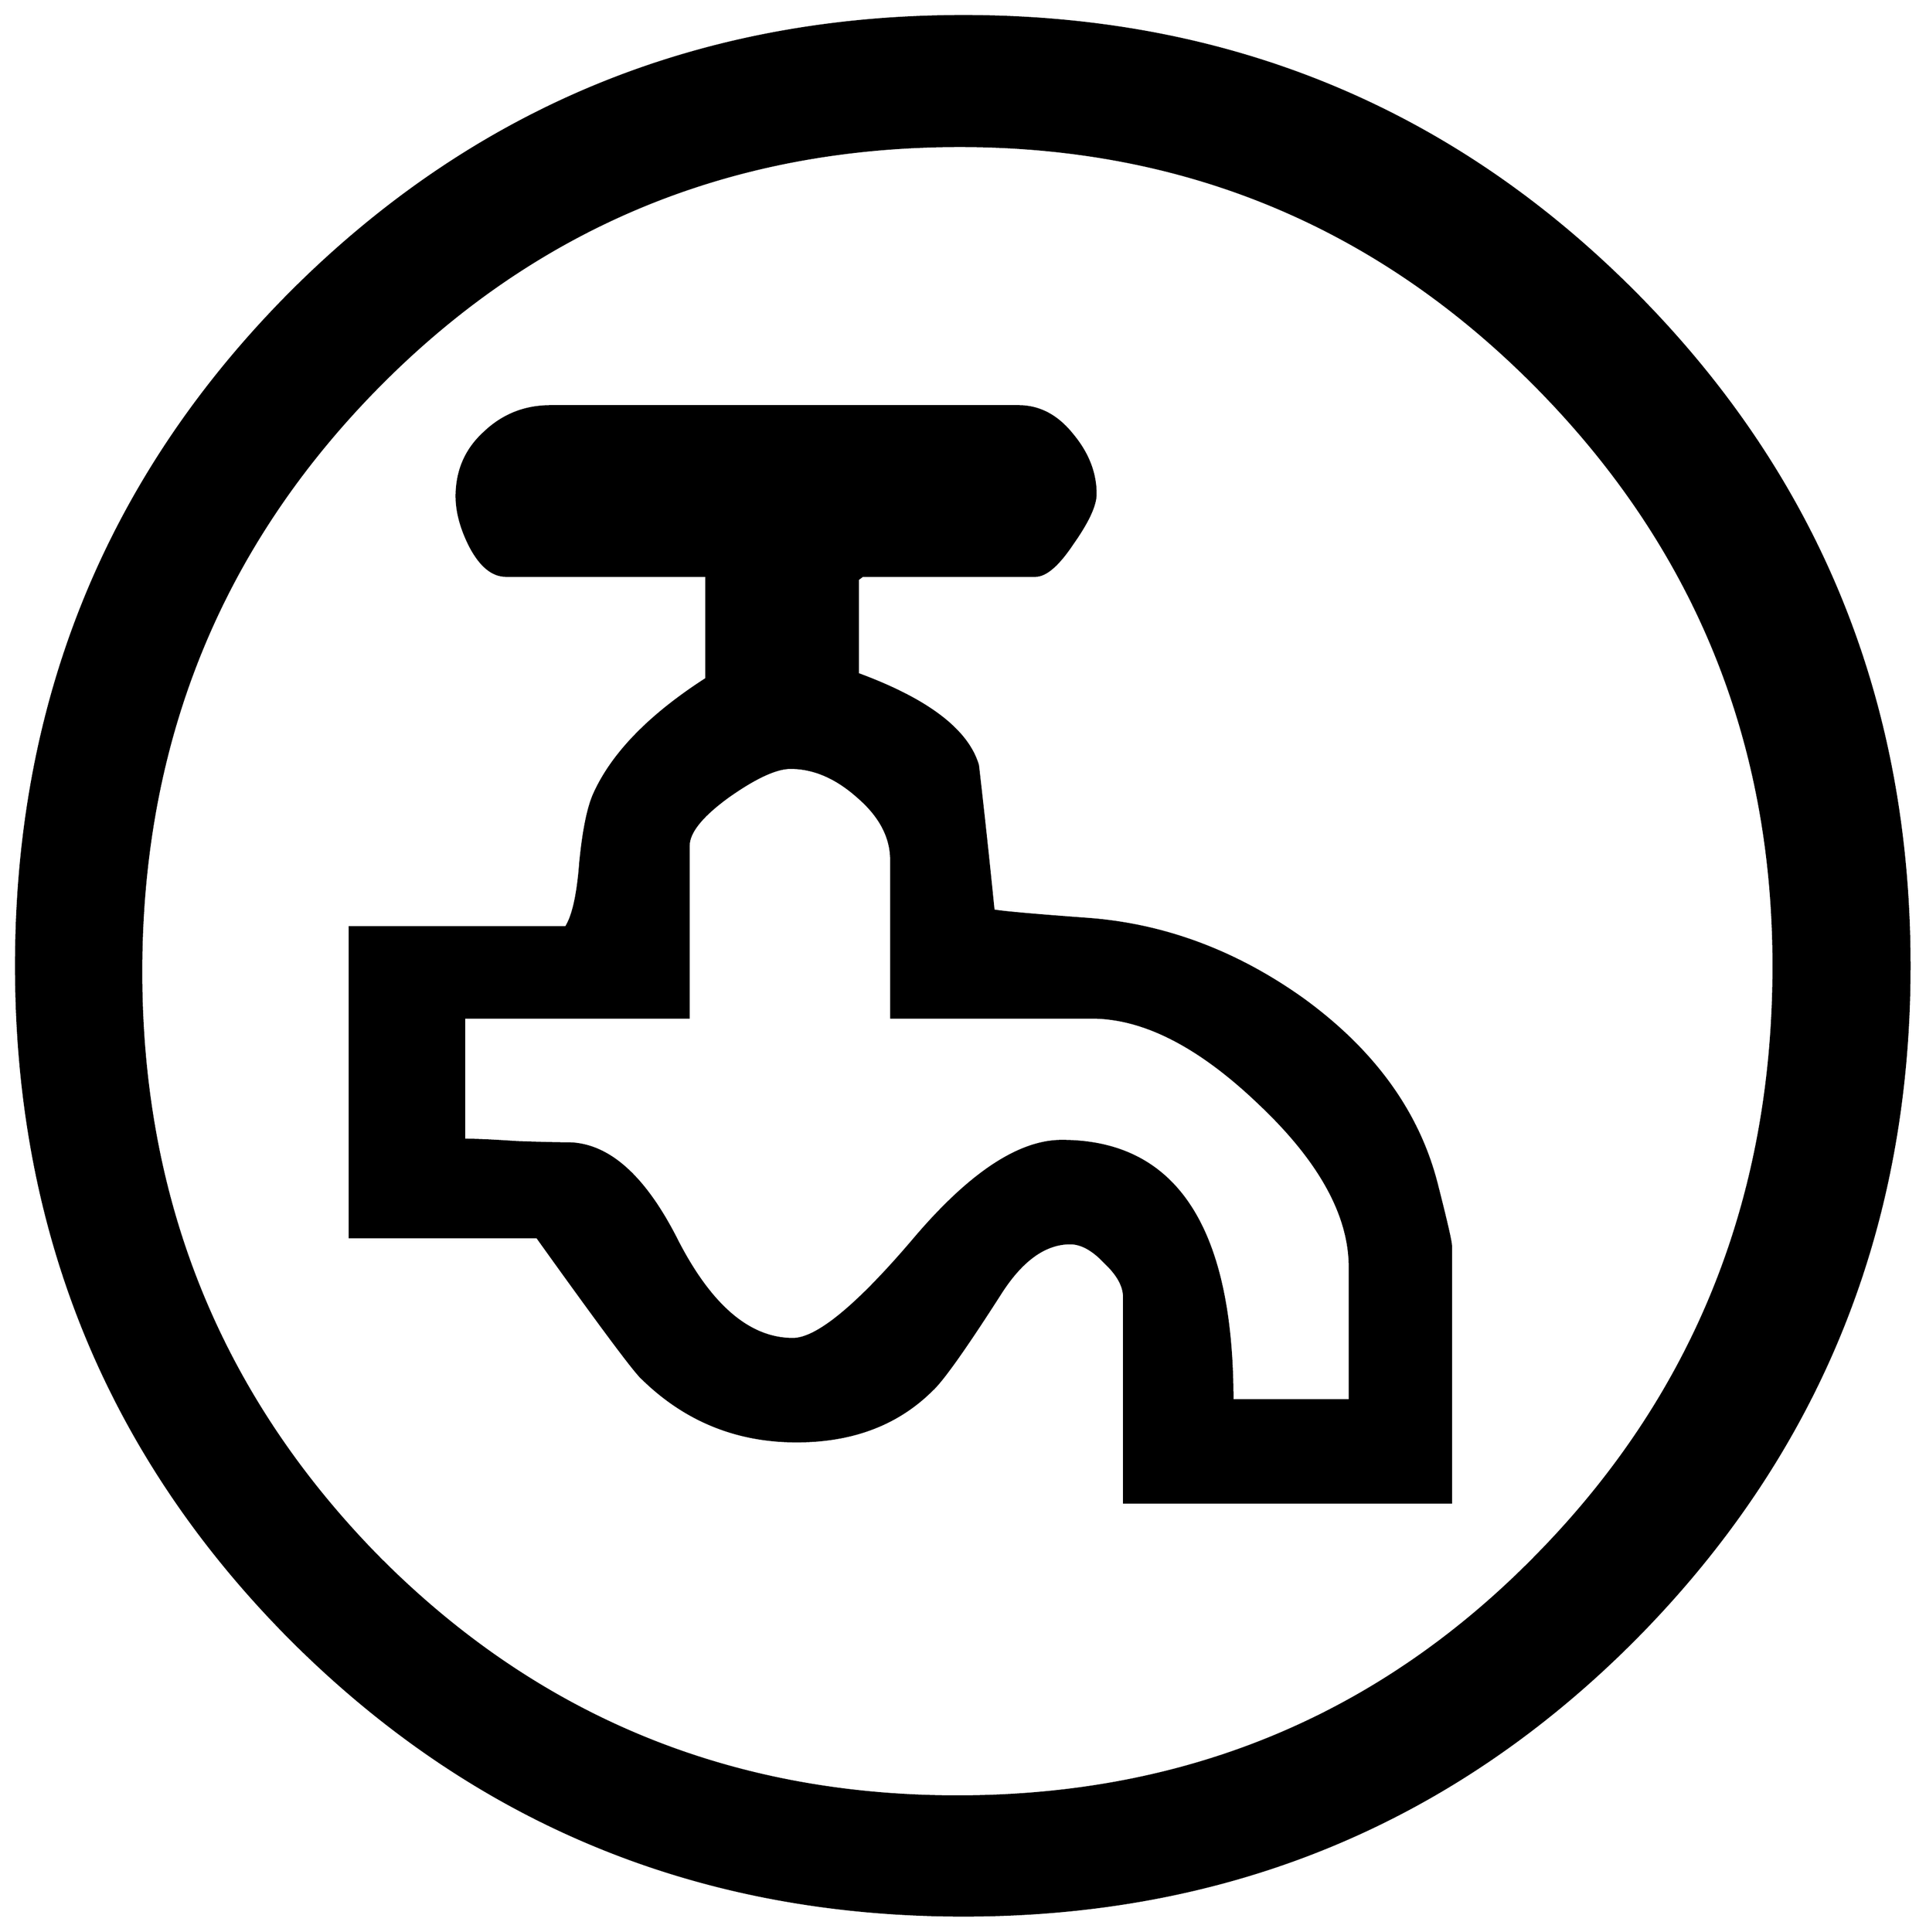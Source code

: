 


\begin{tikzpicture}[y=0.80pt, x=0.80pt, yscale=-1.0, xscale=1.0, inner sep=0pt, outer sep=0pt]
\begin{scope}[shift={(100.0,1765.0)},nonzero rule]
  \path[draw=.,fill=.,line width=1.600pt] (1659.0,-641.0) ..
    controls (1659.0,-421.0) and (1582.667,-234.0) ..
    (1430.0,-80.0) .. controls (1277.333,73.333) and (1091.0,150.0)
    .. (871.0,150.0) .. controls (651.0,150.0) and (464.333,73.333)
    .. (311.0,-80.0) .. controls (158.333,-233.333) and
    (82.0,-420.333) .. (82.0,-641.0) .. controls (82.0,-861.667) and
    (158.333,-1048.667) .. (311.0,-1202.0) .. controls
    (464.333,-1355.333) and (651.0,-1432.0) .. (871.0,-1432.0) ..
    controls (1091.0,-1432.0) and (1277.333,-1355.333) ..
    (1430.0,-1202.0) .. controls (1582.667,-1048.667) and
    (1659.0,-861.667) .. (1659.0,-641.0) -- cycle(1546.0,-641.0)
    .. controls (1546.0,-829.667) and (1480.0,-990.667) ..
    (1348.0,-1124.0) .. controls (1216.0,-1257.333) and
    (1056.0,-1324.0) .. (868.0,-1324.0) .. controls
    (676.667,-1324.0) and (515.0,-1257.0) .. (383.0,-1123.0) ..
    controls (251.667,-989.667) and (186.0,-827.333) .. (186.0,-636.0)
    .. controls (186.0,-445.333) and (251.667,-283.0) ..
    (383.0,-149.0) .. controls (515.0,-15.667) and (676.0,51.0) ..
    (866.0,51.0) .. controls (1058.0,51.0) and (1219.667,-16.667) ..
    (1351.0,-152.0) .. controls (1481.0,-285.333) and
    (1546.0,-448.333) .. (1546.0,-641.0) -- cycle(1277.0,-194.0)
    -- (1005.0,-194.0) -- (1005.0,-365.0) .. controls
    (1005.0,-374.333) and (999.667,-384.0) .. (989.0,-394.0) ..
    controls (979.0,-404.667) and (969.333,-410.0) .. (960.0,-410.0)
    .. controls (938.667,-410.0) and (919.0,-395.667) ..
    (901.0,-367.0) .. controls (872.333,-322.333) and (853.667,-296.0)
    .. (845.0,-288.0) .. controls (816.333,-259.333) and
    (778.667,-245.0) .. (732.0,-245.0) .. controls (681.333,-245.0)
    and (638.0,-263.0) .. (602.0,-299.0) .. controls
    (593.333,-308.333) and (564.667,-347.0) .. (516.0,-415.0) --
    (360.0,-415.0) -- (360.0,-673.0) -- (540.0,-673.0) ..
    controls (546.0,-682.333) and (550.0,-700.333) .. (552.0,-727.0)
    .. controls (554.667,-754.333) and (558.667,-773.667) ..
    (564.0,-785.0) .. controls (579.333,-818.333) and (610.333,-850.0)
    .. (657.0,-880.0) -- (657.0,-966.0) -- (490.0,-966.0) ..
    controls (478.667,-966.0) and (468.667,-974.333) .. (460.0,-991.0)
    .. controls (452.667,-1005.667) and (449.0,-1019.333) ..
    (449.0,-1032.0) .. controls (449.0,-1053.333) and
    (456.667,-1071.0) .. (472.0,-1085.0) .. controls
    (487.333,-1099.667) and (505.667,-1107.0) .. (527.0,-1107.0) --
    (917.0,-1107.0) .. controls (934.333,-1107.0) and
    (949.333,-1099.0) .. (962.0,-1083.0) .. controls
    (974.667,-1067.667) and (981.0,-1051.333) .. (981.0,-1034.0) ..
    controls (981.0,-1024.667) and (974.667,-1011.0) ..
    (962.0,-993.0) .. controls (950.0,-975.0) and (939.667,-966.0)
    .. (931.0,-966.0) -- (787.0,-966.0) -- (783.0,-963.0) --
    (783.0,-884.0) .. controls (841.0,-862.667) and (874.333,-837.333)
    .. (883.0,-808.0) .. controls (887.667,-767.333) and
    (892.0,-727.0) .. (896.0,-687.0) .. controls (902.667,-685.667)
    and (928.667,-683.333) .. (974.0,-680.0) .. controls
    (1038.0,-675.333) and (1098.0,-653.0) .. (1154.0,-613.0) ..
    controls (1212.667,-570.333) and (1249.667,-519.333) ..
    (1265.0,-460.0) .. controls (1273.0,-428.667) and
    (1277.0,-411.333) .. (1277.0,-408.0) -- (1277.0,-194.0) --
    cycle(1193.0,-279.0) -- (1193.0,-390.0) .. controls
    (1193.0,-433.333) and (1168.0,-478.667) .. (1118.0,-526.0) ..
    controls (1068.0,-574.0) and (1021.333,-598.0) ..
    (978.0,-598.0) -- (811.0,-598.0) -- (811.0,-729.0) ..
    controls (811.0,-748.333) and (801.667,-766.0) .. (783.0,-782.0)
    .. controls (765.0,-798.0) and (746.333,-806.0) ..
    (727.0,-806.0) .. controls (715.0,-806.0) and (697.667,-798.0)
    .. (675.0,-782.0) .. controls (653.0,-766.0) and
    (642.0,-752.333) .. (642.0,-741.0) -- (642.0,-598.0) --
    (455.0,-598.0) -- (455.0,-496.0) .. controls (465.0,-496.0)
    and (479.667,-495.333) .. (499.0,-494.0) .. controls
    (518.333,-493.333) and (532.333,-493.0) .. (541.0,-493.0) ..
    controls (575.0,-493.0) and (605.667,-465.667) .. (633.0,-411.0)
    .. controls (661.0,-357.0) and (693.0,-330.0) ..
    (729.0,-330.0) .. controls (749.0,-330.0) and (782.333,-357.333)
    .. (829.0,-412.0) .. controls (875.667,-467.333) and
    (917.0,-495.0) .. (953.0,-495.0) .. controls (1047.667,-495.0)
    and (1095.0,-423.0) .. (1095.0,-279.0) -- (1193.0,-279.0) --
    cycle;
\end{scope}

\end{tikzpicture}

